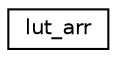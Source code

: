 digraph "Graphical Class Hierarchy"
{
  edge [fontname="Helvetica",fontsize="10",labelfontname="Helvetica",labelfontsize="10"];
  node [fontname="Helvetica",fontsize="10",shape=record];
  rankdir="LR";
  Node0 [label="lut_arr",height=0.2,width=0.4,color="black", fillcolor="white", style="filled",URL="$structlut__arr.html"];
}
